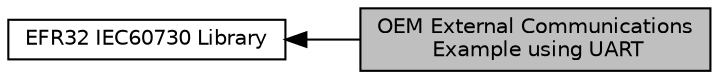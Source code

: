 digraph "OEM External Communications Example using UART"
{
  edge [fontname="Helvetica",fontsize="10",labelfontname="Helvetica",labelfontsize="10"];
  node [fontname="Helvetica",fontsize="10",shape=box];
  rankdir=LR;
  Node2 [label="EFR32 IEC60730 Library",height=0.2,width=0.4,color="black", fillcolor="white", style="filled",URL="$group__efr32__iec60730.html",tooltip="EFR32 IEC60730 Library."];
  Node1 [label="OEM External Communications\l Example using UART",height=0.2,width=0.4,color="black", fillcolor="grey75", style="filled", fontcolor="black",tooltip="Verifies communication channel is operating as expected."];
  Node2->Node1 [shape=plaintext, dir="back", style="solid"];
}
